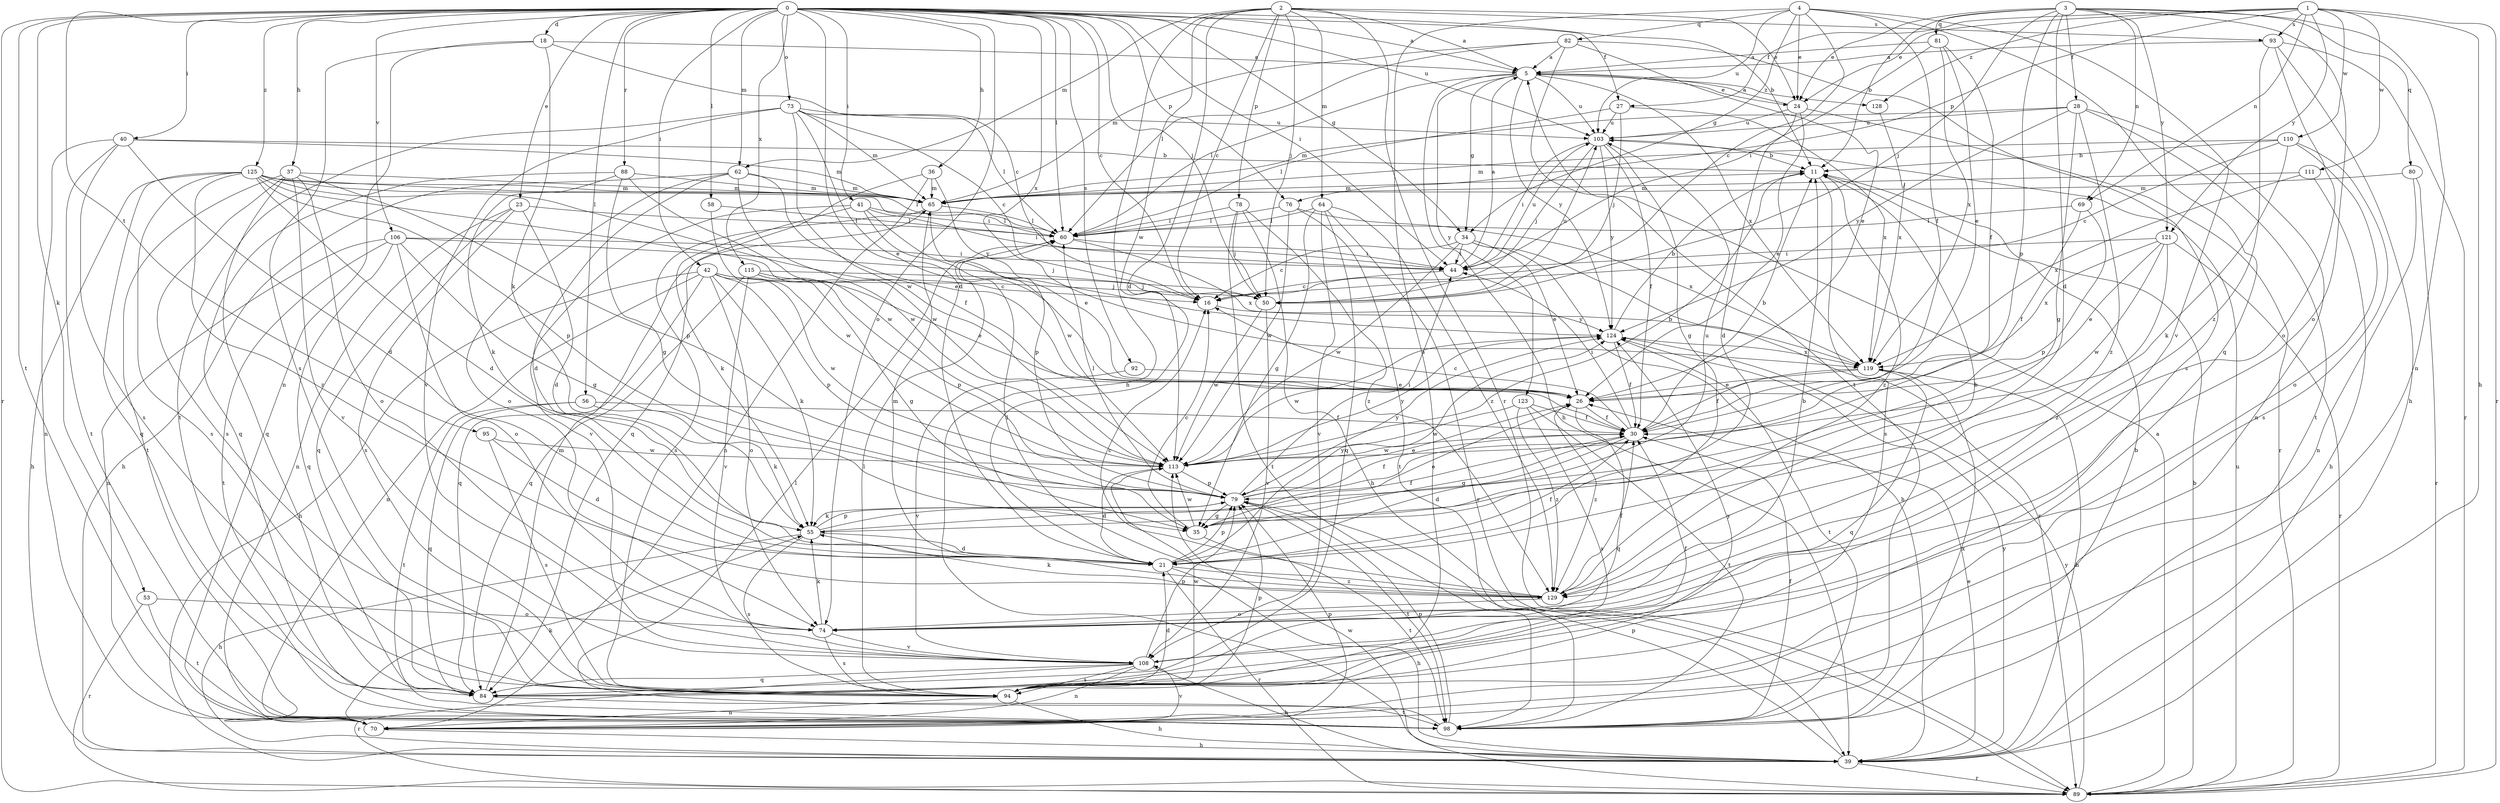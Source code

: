 strict digraph  {
0;
1;
2;
3;
4;
5;
11;
16;
18;
21;
23;
24;
26;
27;
28;
30;
34;
35;
36;
37;
39;
40;
41;
42;
44;
50;
53;
55;
56;
58;
60;
62;
64;
65;
69;
70;
73;
74;
76;
78;
79;
80;
81;
82;
84;
88;
89;
92;
93;
94;
95;
98;
103;
106;
108;
110;
111;
113;
115;
119;
121;
123;
124;
125;
128;
129;
0 -> 5  [label=a];
0 -> 11  [label=b];
0 -> 16  [label=c];
0 -> 18  [label=d];
0 -> 21  [label=d];
0 -> 23  [label=e];
0 -> 27  [label=f];
0 -> 34  [label=g];
0 -> 36  [label=h];
0 -> 37  [label=h];
0 -> 40  [label=i];
0 -> 41  [label=i];
0 -> 42  [label=i];
0 -> 44  [label=i];
0 -> 50  [label=j];
0 -> 53  [label=k];
0 -> 56  [label=l];
0 -> 58  [label=l];
0 -> 60  [label=l];
0 -> 62  [label=m];
0 -> 73  [label=o];
0 -> 74  [label=o];
0 -> 76  [label=p];
0 -> 88  [label=r];
0 -> 89  [label=r];
0 -> 92  [label=s];
0 -> 95  [label=t];
0 -> 98  [label=t];
0 -> 103  [label=u];
0 -> 106  [label=v];
0 -> 115  [label=x];
0 -> 119  [label=x];
0 -> 125  [label=z];
1 -> 24  [label=e];
1 -> 27  [label=f];
1 -> 39  [label=h];
1 -> 69  [label=n];
1 -> 76  [label=p];
1 -> 89  [label=r];
1 -> 93  [label=s];
1 -> 110  [label=w];
1 -> 111  [label=w];
1 -> 121  [label=y];
1 -> 128  [label=z];
2 -> 5  [label=a];
2 -> 16  [label=c];
2 -> 21  [label=d];
2 -> 24  [label=e];
2 -> 39  [label=h];
2 -> 50  [label=j];
2 -> 62  [label=m];
2 -> 64  [label=m];
2 -> 78  [label=p];
2 -> 89  [label=r];
2 -> 93  [label=s];
2 -> 113  [label=w];
3 -> 11  [label=b];
3 -> 21  [label=d];
3 -> 24  [label=e];
3 -> 28  [label=f];
3 -> 50  [label=j];
3 -> 69  [label=n];
3 -> 70  [label=n];
3 -> 74  [label=o];
3 -> 79  [label=p];
3 -> 80  [label=q];
3 -> 81  [label=q];
3 -> 121  [label=y];
4 -> 16  [label=c];
4 -> 24  [label=e];
4 -> 30  [label=f];
4 -> 34  [label=g];
4 -> 82  [label=q];
4 -> 84  [label=q];
4 -> 94  [label=s];
4 -> 103  [label=u];
4 -> 108  [label=v];
5 -> 24  [label=e];
5 -> 34  [label=g];
5 -> 39  [label=h];
5 -> 60  [label=l];
5 -> 103  [label=u];
5 -> 119  [label=x];
5 -> 123  [label=y];
5 -> 124  [label=y];
5 -> 128  [label=z];
11 -> 65  [label=m];
11 -> 94  [label=s];
11 -> 129  [label=z];
16 -> 124  [label=y];
18 -> 5  [label=a];
18 -> 16  [label=c];
18 -> 55  [label=k];
18 -> 70  [label=n];
18 -> 94  [label=s];
21 -> 30  [label=f];
21 -> 39  [label=h];
21 -> 79  [label=p];
21 -> 89  [label=r];
21 -> 124  [label=y];
21 -> 129  [label=z];
23 -> 21  [label=d];
23 -> 60  [label=l];
23 -> 70  [label=n];
23 -> 84  [label=q];
23 -> 94  [label=s];
24 -> 5  [label=a];
24 -> 21  [label=d];
24 -> 26  [label=e];
24 -> 89  [label=r];
24 -> 103  [label=u];
26 -> 30  [label=f];
26 -> 84  [label=q];
26 -> 129  [label=z];
27 -> 50  [label=j];
27 -> 60  [label=l];
27 -> 103  [label=u];
27 -> 119  [label=x];
28 -> 35  [label=g];
28 -> 65  [label=m];
28 -> 70  [label=n];
28 -> 98  [label=t];
28 -> 103  [label=u];
28 -> 124  [label=y];
28 -> 129  [label=z];
30 -> 11  [label=b];
30 -> 16  [label=c];
30 -> 21  [label=d];
30 -> 35  [label=g];
30 -> 44  [label=i];
30 -> 113  [label=w];
34 -> 16  [label=c];
34 -> 26  [label=e];
34 -> 39  [label=h];
34 -> 44  [label=i];
34 -> 89  [label=r];
34 -> 113  [label=w];
35 -> 16  [label=c];
35 -> 26  [label=e];
35 -> 98  [label=t];
35 -> 113  [label=w];
36 -> 65  [label=m];
36 -> 70  [label=n];
36 -> 84  [label=q];
36 -> 124  [label=y];
37 -> 65  [label=m];
37 -> 74  [label=o];
37 -> 79  [label=p];
37 -> 84  [label=q];
37 -> 94  [label=s];
37 -> 98  [label=t];
37 -> 108  [label=v];
39 -> 26  [label=e];
39 -> 79  [label=p];
39 -> 89  [label=r];
39 -> 124  [label=y];
40 -> 11  [label=b];
40 -> 21  [label=d];
40 -> 65  [label=m];
40 -> 70  [label=n];
40 -> 94  [label=s];
40 -> 98  [label=t];
41 -> 26  [label=e];
41 -> 44  [label=i];
41 -> 55  [label=k];
41 -> 60  [label=l];
41 -> 108  [label=v];
41 -> 113  [label=w];
42 -> 16  [label=c];
42 -> 39  [label=h];
42 -> 50  [label=j];
42 -> 55  [label=k];
42 -> 70  [label=n];
42 -> 74  [label=o];
42 -> 79  [label=p];
42 -> 84  [label=q];
42 -> 113  [label=w];
44 -> 5  [label=a];
44 -> 16  [label=c];
44 -> 103  [label=u];
50 -> 103  [label=u];
50 -> 108  [label=v];
50 -> 113  [label=w];
53 -> 74  [label=o];
53 -> 89  [label=r];
53 -> 98  [label=t];
55 -> 21  [label=d];
55 -> 30  [label=f];
55 -> 39  [label=h];
55 -> 79  [label=p];
55 -> 94  [label=s];
55 -> 103  [label=u];
56 -> 30  [label=f];
56 -> 55  [label=k];
56 -> 84  [label=q];
56 -> 98  [label=t];
58 -> 60  [label=l];
58 -> 113  [label=w];
60 -> 44  [label=i];
60 -> 119  [label=x];
62 -> 21  [label=d];
62 -> 26  [label=e];
62 -> 39  [label=h];
62 -> 65  [label=m];
62 -> 74  [label=o];
62 -> 113  [label=w];
64 -> 35  [label=g];
64 -> 60  [label=l];
64 -> 84  [label=q];
64 -> 89  [label=r];
64 -> 108  [label=v];
64 -> 129  [label=z];
65 -> 60  [label=l];
65 -> 79  [label=p];
65 -> 94  [label=s];
69 -> 30  [label=f];
69 -> 60  [label=l];
69 -> 79  [label=p];
70 -> 39  [label=h];
70 -> 55  [label=k];
70 -> 79  [label=p];
70 -> 108  [label=v];
73 -> 16  [label=c];
73 -> 26  [label=e];
73 -> 60  [label=l];
73 -> 65  [label=m];
73 -> 98  [label=t];
73 -> 103  [label=u];
73 -> 108  [label=v];
73 -> 113  [label=w];
74 -> 11  [label=b];
74 -> 55  [label=k];
74 -> 94  [label=s];
74 -> 108  [label=v];
76 -> 60  [label=l];
76 -> 98  [label=t];
76 -> 113  [label=w];
76 -> 119  [label=x];
78 -> 39  [label=h];
78 -> 50  [label=j];
78 -> 60  [label=l];
78 -> 98  [label=t];
78 -> 129  [label=z];
79 -> 26  [label=e];
79 -> 30  [label=f];
79 -> 35  [label=g];
79 -> 44  [label=i];
79 -> 55  [label=k];
79 -> 60  [label=l];
79 -> 98  [label=t];
79 -> 124  [label=y];
80 -> 65  [label=m];
80 -> 70  [label=n];
80 -> 89  [label=r];
81 -> 5  [label=a];
81 -> 26  [label=e];
81 -> 30  [label=f];
81 -> 44  [label=i];
81 -> 119  [label=x];
82 -> 5  [label=a];
82 -> 26  [label=e];
82 -> 60  [label=l];
82 -> 65  [label=m];
82 -> 94  [label=s];
82 -> 98  [label=t];
84 -> 65  [label=m];
84 -> 98  [label=t];
88 -> 35  [label=g];
88 -> 55  [label=k];
88 -> 65  [label=m];
88 -> 84  [label=q];
88 -> 113  [label=w];
89 -> 5  [label=a];
89 -> 11  [label=b];
89 -> 103  [label=u];
89 -> 113  [label=w];
89 -> 124  [label=y];
92 -> 26  [label=e];
92 -> 108  [label=v];
93 -> 5  [label=a];
93 -> 39  [label=h];
93 -> 74  [label=o];
93 -> 89  [label=r];
93 -> 129  [label=z];
94 -> 21  [label=d];
94 -> 39  [label=h];
94 -> 60  [label=l];
94 -> 70  [label=n];
94 -> 79  [label=p];
94 -> 113  [label=w];
94 -> 124  [label=y];
95 -> 21  [label=d];
95 -> 94  [label=s];
95 -> 113  [label=w];
98 -> 11  [label=b];
98 -> 30  [label=f];
98 -> 60  [label=l];
98 -> 79  [label=p];
98 -> 119  [label=x];
103 -> 11  [label=b];
103 -> 30  [label=f];
103 -> 35  [label=g];
103 -> 44  [label=i];
103 -> 50  [label=j];
103 -> 124  [label=y];
106 -> 35  [label=g];
106 -> 44  [label=i];
106 -> 50  [label=j];
106 -> 70  [label=n];
106 -> 74  [label=o];
106 -> 84  [label=q];
106 -> 98  [label=t];
108 -> 30  [label=f];
108 -> 39  [label=h];
108 -> 70  [label=n];
108 -> 79  [label=p];
108 -> 84  [label=q];
108 -> 89  [label=r];
108 -> 94  [label=s];
110 -> 11  [label=b];
110 -> 16  [label=c];
110 -> 55  [label=k];
110 -> 65  [label=m];
110 -> 74  [label=o];
110 -> 94  [label=s];
111 -> 39  [label=h];
111 -> 65  [label=m];
111 -> 119  [label=x];
113 -> 11  [label=b];
113 -> 21  [label=d];
113 -> 79  [label=p];
113 -> 124  [label=y];
115 -> 26  [label=e];
115 -> 35  [label=g];
115 -> 50  [label=j];
115 -> 79  [label=p];
115 -> 84  [label=q];
115 -> 108  [label=v];
119 -> 26  [label=e];
119 -> 30  [label=f];
119 -> 39  [label=h];
119 -> 84  [label=q];
121 -> 26  [label=e];
121 -> 44  [label=i];
121 -> 89  [label=r];
121 -> 113  [label=w];
121 -> 119  [label=x];
121 -> 129  [label=z];
123 -> 30  [label=f];
123 -> 94  [label=s];
123 -> 98  [label=t];
123 -> 113  [label=w];
123 -> 129  [label=z];
124 -> 11  [label=b];
124 -> 30  [label=f];
124 -> 98  [label=t];
124 -> 113  [label=w];
124 -> 119  [label=x];
125 -> 21  [label=d];
125 -> 30  [label=f];
125 -> 39  [label=h];
125 -> 44  [label=i];
125 -> 60  [label=l];
125 -> 65  [label=m];
125 -> 79  [label=p];
125 -> 84  [label=q];
125 -> 94  [label=s];
125 -> 113  [label=w];
125 -> 129  [label=z];
128 -> 119  [label=x];
129 -> 11  [label=b];
129 -> 16  [label=c];
129 -> 30  [label=f];
129 -> 55  [label=k];
129 -> 60  [label=l];
129 -> 65  [label=m];
129 -> 74  [label=o];
}
